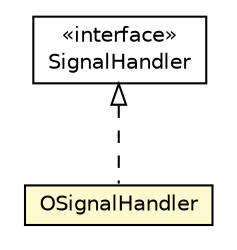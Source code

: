 #!/usr/local/bin/dot
#
# Class diagram 
# Generated by UMLGraph version R5_6-24-gf6e263 (http://www.umlgraph.org/)
#

digraph G {
	edge [fontname="Helvetica",fontsize=10,labelfontname="Helvetica",labelfontsize=10];
	node [fontname="Helvetica",fontsize=10,shape=plaintext];
	nodesep=0.25;
	ranksep=0.5;
	// com.orientechnologies.orient.core.OSignalHandler
	c3936496 [label=<<table title="com.orientechnologies.orient.core.OSignalHandler" border="0" cellborder="1" cellspacing="0" cellpadding="2" port="p" bgcolor="lemonChiffon" href="./OSignalHandler.html">
		<tr><td><table border="0" cellspacing="0" cellpadding="1">
<tr><td align="center" balign="center"> OSignalHandler </td></tr>
		</table></td></tr>
		</table>>, URL="./OSignalHandler.html", fontname="Helvetica", fontcolor="black", fontsize=10.0];
	//com.orientechnologies.orient.core.OSignalHandler implements sun.misc.SignalHandler
	c3938343:p -> c3936496:p [dir=back,arrowtail=empty,style=dashed];
	// sun.misc.SignalHandler
	c3938343 [label=<<table title="sun.misc.SignalHandler" border="0" cellborder="1" cellspacing="0" cellpadding="2" port="p" href="http://java.sun.com/j2se/1.4.2/docs/api/sun/misc/SignalHandler.html">
		<tr><td><table border="0" cellspacing="0" cellpadding="1">
<tr><td align="center" balign="center"> &#171;interface&#187; </td></tr>
<tr><td align="center" balign="center"> SignalHandler </td></tr>
		</table></td></tr>
		</table>>, URL="http://java.sun.com/j2se/1.4.2/docs/api/sun/misc/SignalHandler.html", fontname="Helvetica", fontcolor="black", fontsize=10.0];
}


